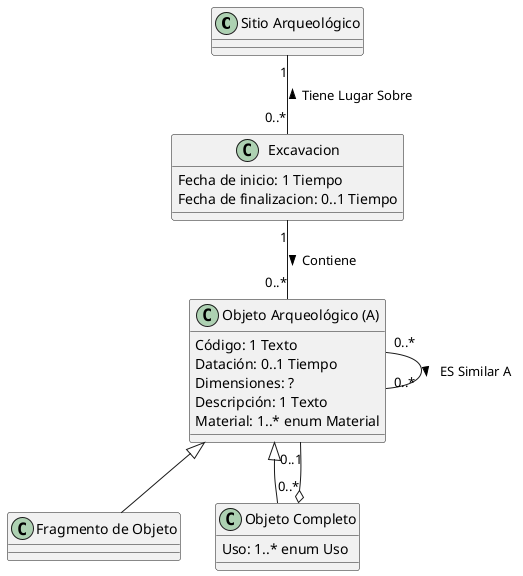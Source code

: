 @startuml
Class "Sitio Arqueológico" as SA{}
Class Excavacion{
Fecha de inicio: 1 Tiempo
Fecha de finalizacion: 0..1 Tiempo
}
Class "Objeto Arqueológico (A)" as OA{
Código: 1 Texto
Datación: 0..1 Tiempo
Dimensiones: ?
Descripción: 1 Texto
Material: 1..* enum Material
}
Class "Fragmento de Objeto" as FO extends OA{}
Class "Objeto Completo" as OC extends OA{
Uso: 1..* enum Uso
}
SA "1"-- "0..*" Excavacion : Tiene Lugar Sobre <
Excavacion "1"-- "0..*" OA : Contiene >
OA "0..*"--"0..*" OA : ES Similar A >
OC "0..*" o-- "0..1" OA
@enduml
